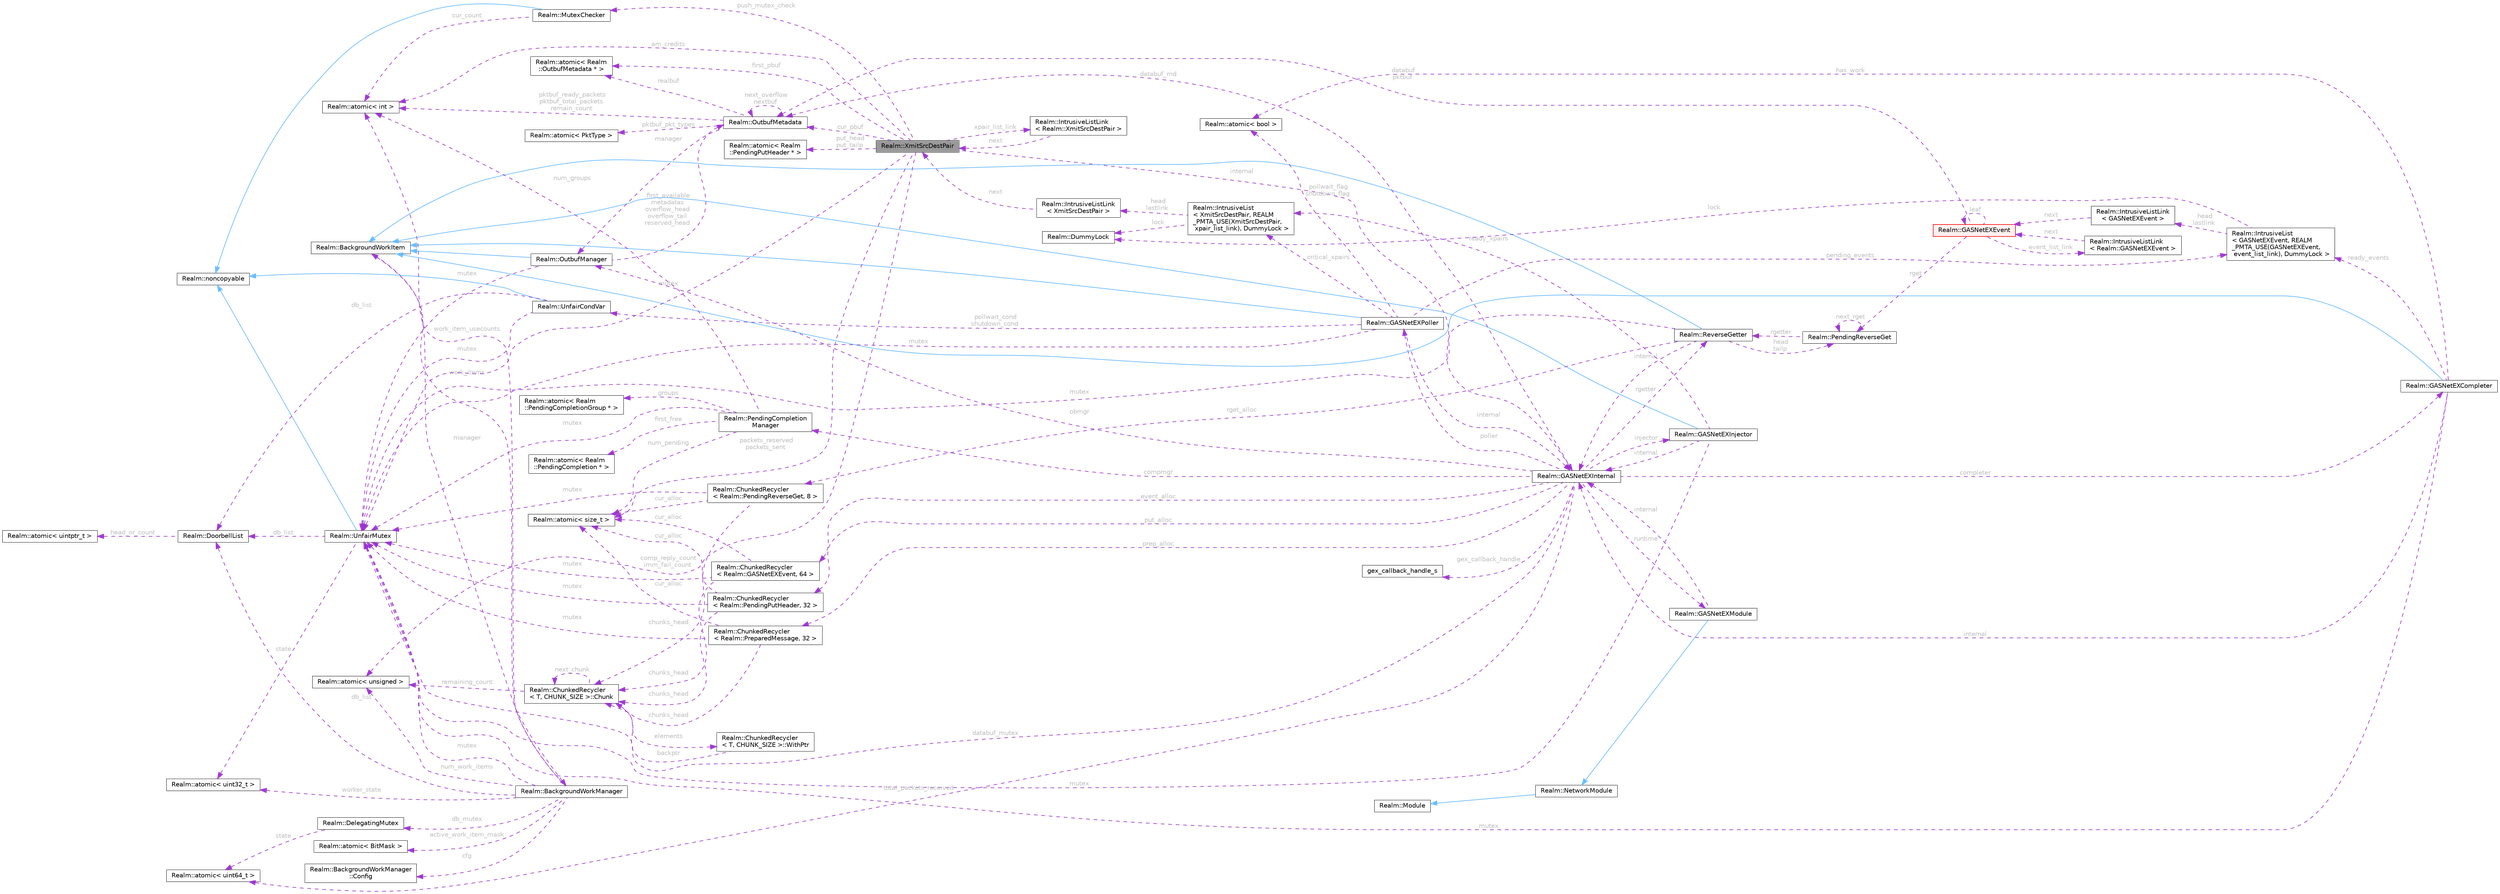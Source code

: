 digraph "Realm::XmitSrcDestPair"
{
 // LATEX_PDF_SIZE
  bgcolor="transparent";
  edge [fontname=Helvetica,fontsize=10,labelfontname=Helvetica,labelfontsize=10];
  node [fontname=Helvetica,fontsize=10,shape=box,height=0.2,width=0.4];
  rankdir="LR";
  Node1 [id="Node000001",label="Realm::XmitSrcDestPair",height=0.2,width=0.4,color="gray40", fillcolor="grey60", style="filled", fontcolor="black",tooltip=" "];
  Node2 -> Node1 [id="edge1_Node000001_Node000002",dir="back",color="darkorchid3",style="dashed",tooltip=" ",label=" xpair_list_link",fontcolor="grey" ];
  Node2 [id="Node000002",label="Realm::IntrusiveListLink\l\< Realm::XmitSrcDestPair \>",height=0.2,width=0.4,color="gray40", fillcolor="white", style="filled",URL="$structRealm_1_1IntrusiveListLink.html",tooltip=" "];
  Node1 -> Node2 [id="edge2_Node000002_Node000001",dir="back",color="darkorchid3",style="dashed",tooltip=" ",label=" next",fontcolor="grey" ];
  Node3 -> Node1 [id="edge3_Node000001_Node000003",dir="back",color="darkorchid3",style="dashed",tooltip=" ",label=" internal",fontcolor="grey" ];
  Node3 [id="Node000003",label="Realm::GASNetEXInternal",height=0.2,width=0.4,color="gray40", fillcolor="white", style="filled",URL="$classRealm_1_1GASNetEXInternal.html",tooltip=" "];
  Node4 -> Node3 [id="edge4_Node000003_Node000004",dir="back",color="darkorchid3",style="dashed",tooltip=" ",label=" runtime",fontcolor="grey" ];
  Node4 [id="Node000004",label="Realm::GASNetEXModule",height=0.2,width=0.4,color="gray40", fillcolor="white", style="filled",URL="$classRealm_1_1GASNetEXModule.html",tooltip=" "];
  Node5 -> Node4 [id="edge5_Node000004_Node000005",dir="back",color="steelblue1",style="solid",tooltip=" "];
  Node5 [id="Node000005",label="Realm::NetworkModule",height=0.2,width=0.4,color="gray40", fillcolor="white", style="filled",URL="$classRealm_1_1NetworkModule.html",tooltip=" "];
  Node6 -> Node5 [id="edge6_Node000005_Node000006",dir="back",color="steelblue1",style="solid",tooltip=" "];
  Node6 [id="Node000006",label="Realm::Module",height=0.2,width=0.4,color="gray40", fillcolor="white", style="filled",URL="$classRealm_1_1Module.html",tooltip=" "];
  Node3 -> Node4 [id="edge7_Node000004_Node000003",dir="back",color="darkorchid3",style="dashed",tooltip=" ",label=" internal",fontcolor="grey" ];
  Node7 -> Node3 [id="edge8_Node000003_Node000007",dir="back",color="darkorchid3",style="dashed",tooltip=" ",label=" poller",fontcolor="grey" ];
  Node7 [id="Node000007",label="Realm::GASNetEXPoller",height=0.2,width=0.4,color="gray40", fillcolor="white", style="filled",URL="$classRealm_1_1GASNetEXPoller.html",tooltip=" "];
  Node8 -> Node7 [id="edge9_Node000007_Node000008",dir="back",color="steelblue1",style="solid",tooltip=" "];
  Node8 [id="Node000008",label="Realm::BackgroundWorkItem",height=0.2,width=0.4,color="gray40", fillcolor="white", style="filled",URL="$classRealm_1_1BackgroundWorkItem.html",tooltip=" "];
  Node9 -> Node8 [id="edge10_Node000008_Node000009",dir="back",color="darkorchid3",style="dashed",tooltip=" ",label=" manager",fontcolor="grey" ];
  Node9 [id="Node000009",label="Realm::BackgroundWorkManager",height=0.2,width=0.4,color="gray40", fillcolor="white", style="filled",URL="$classRealm_1_1BackgroundWorkManager.html",tooltip=" "];
  Node10 -> Node9 [id="edge11_Node000009_Node000010",dir="back",color="darkorchid3",style="dashed",tooltip=" ",label=" cfg",fontcolor="grey" ];
  Node10 [id="Node000010",label="Realm::BackgroundWorkManager\l::Config",height=0.2,width=0.4,color="gray40", fillcolor="white", style="filled",URL="$structRealm_1_1BackgroundWorkManager_1_1Config.html",tooltip=" "];
  Node11 -> Node9 [id="edge12_Node000009_Node000011",dir="back",color="darkorchid3",style="dashed",tooltip=" ",label=" mutex",fontcolor="grey" ];
  Node11 [id="Node000011",label="Realm::UnfairMutex",height=0.2,width=0.4,color="gray40", fillcolor="white", style="filled",URL="$classRealm_1_1UnfairMutex.html",tooltip=" "];
  Node12 -> Node11 [id="edge13_Node000011_Node000012",dir="back",color="steelblue1",style="solid",tooltip=" "];
  Node12 [id="Node000012",label="Realm::noncopyable",height=0.2,width=0.4,color="gray40", fillcolor="white", style="filled",URL="$classRealm_1_1noncopyable.html",tooltip=" "];
  Node13 -> Node11 [id="edge14_Node000011_Node000013",dir="back",color="darkorchid3",style="dashed",tooltip=" ",label=" state",fontcolor="grey" ];
  Node13 [id="Node000013",label="Realm::atomic\< uint32_t \>",height=0.2,width=0.4,color="gray40", fillcolor="white", style="filled",URL="$classRealm_1_1atomic.html",tooltip=" "];
  Node14 -> Node11 [id="edge15_Node000011_Node000014",dir="back",color="darkorchid3",style="dashed",tooltip=" ",label=" db_list",fontcolor="grey" ];
  Node14 [id="Node000014",label="Realm::DoorbellList",height=0.2,width=0.4,color="gray40", fillcolor="white", style="filled",URL="$classRealm_1_1DoorbellList.html",tooltip=" "];
  Node15 -> Node14 [id="edge16_Node000014_Node000015",dir="back",color="darkorchid3",style="dashed",tooltip=" ",label=" head_or_count",fontcolor="grey" ];
  Node15 [id="Node000015",label="Realm::atomic\< uintptr_t \>",height=0.2,width=0.4,color="gray40", fillcolor="white", style="filled",URL="$classRealm_1_1atomic.html",tooltip=" "];
  Node16 -> Node9 [id="edge17_Node000009_Node000016",dir="back",color="darkorchid3",style="dashed",tooltip=" ",label=" num_work_items",fontcolor="grey" ];
  Node16 [id="Node000016",label="Realm::atomic\< unsigned \>",height=0.2,width=0.4,color="gray40", fillcolor="white", style="filled",URL="$classRealm_1_1atomic.html",tooltip=" "];
  Node17 -> Node9 [id="edge18_Node000009_Node000017",dir="back",color="darkorchid3",style="dashed",tooltip=" ",label=" active_work_item_mask",fontcolor="grey" ];
  Node17 [id="Node000017",label="Realm::atomic\< BitMask \>",height=0.2,width=0.4,color="gray40", fillcolor="white", style="filled",URL="$classRealm_1_1atomic.html",tooltip=" "];
  Node18 -> Node9 [id="edge19_Node000009_Node000018",dir="back",color="darkorchid3",style="dashed",tooltip=" ",label=" work_item_usecounts",fontcolor="grey" ];
  Node18 [id="Node000018",label="Realm::atomic\< int \>",height=0.2,width=0.4,color="gray40", fillcolor="white", style="filled",URL="$classRealm_1_1atomic.html",tooltip=" "];
  Node8 -> Node9 [id="edge20_Node000009_Node000008",dir="back",color="darkorchid3",style="dashed",tooltip=" ",label=" work_items",fontcolor="grey" ];
  Node13 -> Node9 [id="edge21_Node000009_Node000013",dir="back",color="darkorchid3",style="dashed",tooltip=" ",label=" worker_state",fontcolor="grey" ];
  Node19 -> Node9 [id="edge22_Node000009_Node000019",dir="back",color="darkorchid3",style="dashed",tooltip=" ",label=" db_mutex",fontcolor="grey" ];
  Node19 [id="Node000019",label="Realm::DelegatingMutex",height=0.2,width=0.4,color="gray40", fillcolor="white", style="filled",URL="$classRealm_1_1DelegatingMutex.html",tooltip=" "];
  Node20 -> Node19 [id="edge23_Node000019_Node000020",dir="back",color="darkorchid3",style="dashed",tooltip=" ",label=" state",fontcolor="grey" ];
  Node20 [id="Node000020",label="Realm::atomic\< uint64_t \>",height=0.2,width=0.4,color="gray40", fillcolor="white", style="filled",URL="$classRealm_1_1atomic.html",tooltip=" "];
  Node14 -> Node9 [id="edge24_Node000009_Node000014",dir="back",color="darkorchid3",style="dashed",tooltip=" ",label=" db_list",fontcolor="grey" ];
  Node3 -> Node7 [id="edge25_Node000007_Node000003",dir="back",color="darkorchid3",style="dashed",tooltip=" ",label=" internal",fontcolor="grey" ];
  Node11 -> Node7 [id="edge26_Node000007_Node000011",dir="back",color="darkorchid3",style="dashed",tooltip=" ",label=" mutex",fontcolor="grey" ];
  Node21 -> Node7 [id="edge27_Node000007_Node000021",dir="back",color="darkorchid3",style="dashed",tooltip=" ",label=" pollwait_flag\nshutdown_flag",fontcolor="grey" ];
  Node21 [id="Node000021",label="Realm::atomic\< bool \>",height=0.2,width=0.4,color="gray40", fillcolor="white", style="filled",URL="$classRealm_1_1atomic.html",tooltip=" "];
  Node22 -> Node7 [id="edge28_Node000007_Node000022",dir="back",color="darkorchid3",style="dashed",tooltip=" ",label=" pollwait_cond\nshutdown_cond",fontcolor="grey" ];
  Node22 [id="Node000022",label="Realm::UnfairCondVar",height=0.2,width=0.4,color="gray40", fillcolor="white", style="filled",URL="$classRealm_1_1UnfairCondVar.html",tooltip=" "];
  Node12 -> Node22 [id="edge29_Node000022_Node000012",dir="back",color="steelblue1",style="solid",tooltip=" "];
  Node11 -> Node22 [id="edge30_Node000022_Node000011",dir="back",color="darkorchid3",style="dashed",tooltip=" ",label=" mutex",fontcolor="grey" ];
  Node14 -> Node22 [id="edge31_Node000022_Node000014",dir="back",color="darkorchid3",style="dashed",tooltip=" ",label=" db_list",fontcolor="grey" ];
  Node23 -> Node7 [id="edge32_Node000007_Node000023",dir="back",color="darkorchid3",style="dashed",tooltip=" ",label=" critical_xpairs",fontcolor="grey" ];
  Node23 [id="Node000023",label="Realm::IntrusiveList\l\< XmitSrcDestPair, REALM\l_PMTA_USE(XmitSrcDestPair,\l xpair_list_link), DummyLock \>",height=0.2,width=0.4,color="gray40", fillcolor="white", style="filled",URL="$classRealm_1_1IntrusiveList.html",tooltip=" "];
  Node24 -> Node23 [id="edge33_Node000023_Node000024",dir="back",color="darkorchid3",style="dashed",tooltip=" ",label=" lock",fontcolor="grey" ];
  Node24 [id="Node000024",label="Realm::DummyLock",height=0.2,width=0.4,color="gray40", fillcolor="white", style="filled",URL="$classRealm_1_1DummyLock.html",tooltip=" "];
  Node25 -> Node23 [id="edge34_Node000023_Node000025",dir="back",color="darkorchid3",style="dashed",tooltip=" ",label=" head\nlastlink",fontcolor="grey" ];
  Node25 [id="Node000025",label="Realm::IntrusiveListLink\l\< XmitSrcDestPair \>",height=0.2,width=0.4,color="gray40", fillcolor="white", style="filled",URL="$structRealm_1_1IntrusiveListLink.html",tooltip=" "];
  Node1 -> Node25 [id="edge35_Node000025_Node000001",dir="back",color="darkorchid3",style="dashed",tooltip=" ",label=" next",fontcolor="grey" ];
  Node26 -> Node7 [id="edge36_Node000007_Node000026",dir="back",color="darkorchid3",style="dashed",tooltip=" ",label=" pending_events",fontcolor="grey" ];
  Node26 [id="Node000026",label="Realm::IntrusiveList\l\< GASNetEXEvent, REALM\l_PMTA_USE(GASNetEXEvent,\l event_list_link), DummyLock \>",height=0.2,width=0.4,color="gray40", fillcolor="white", style="filled",URL="$classRealm_1_1IntrusiveList.html",tooltip=" "];
  Node24 -> Node26 [id="edge37_Node000026_Node000024",dir="back",color="darkorchid3",style="dashed",tooltip=" ",label=" lock",fontcolor="grey" ];
  Node27 -> Node26 [id="edge38_Node000026_Node000027",dir="back",color="darkorchid3",style="dashed",tooltip=" ",label=" head\nlastlink",fontcolor="grey" ];
  Node27 [id="Node000027",label="Realm::IntrusiveListLink\l\< GASNetEXEvent \>",height=0.2,width=0.4,color="gray40", fillcolor="white", style="filled",URL="$structRealm_1_1IntrusiveListLink.html",tooltip=" "];
  Node28 -> Node27 [id="edge39_Node000027_Node000028",dir="back",color="darkorchid3",style="dashed",tooltip=" ",label=" next",fontcolor="grey" ];
  Node28 [id="Node000028",label="Realm::GASNetEXEvent",height=0.2,width=0.4,color="red", fillcolor="#FFF0F0", style="filled",URL="$classRealm_1_1GASNetEXEvent.html",tooltip=" "];
  Node29 -> Node28 [id="edge40_Node000028_Node000029",dir="back",color="darkorchid3",style="dashed",tooltip=" ",label=" event_list_link",fontcolor="grey" ];
  Node29 [id="Node000029",label="Realm::IntrusiveListLink\l\< Realm::GASNetEXEvent \>",height=0.2,width=0.4,color="gray40", fillcolor="white", style="filled",URL="$structRealm_1_1IntrusiveListLink.html",tooltip=" "];
  Node28 -> Node29 [id="edge41_Node000029_Node000028",dir="back",color="darkorchid3",style="dashed",tooltip=" ",label=" next",fontcolor="grey" ];
  Node35 -> Node28 [id="edge42_Node000028_Node000035",dir="back",color="darkorchid3",style="dashed",tooltip=" ",label=" databuf\npktbuf",fontcolor="grey" ];
  Node35 [id="Node000035",label="Realm::OutbufMetadata",height=0.2,width=0.4,color="gray40", fillcolor="white", style="filled",URL="$classRealm_1_1OutbufMetadata.html",tooltip=" "];
  Node36 -> Node35 [id="edge43_Node000035_Node000036",dir="back",color="darkorchid3",style="dashed",tooltip=" ",label=" manager",fontcolor="grey" ];
  Node36 [id="Node000036",label="Realm::OutbufManager",height=0.2,width=0.4,color="gray40", fillcolor="white", style="filled",URL="$classRealm_1_1OutbufManager.html",tooltip=" "];
  Node8 -> Node36 [id="edge44_Node000036_Node000008",dir="back",color="steelblue1",style="solid",tooltip=" "];
  Node35 -> Node36 [id="edge45_Node000036_Node000035",dir="back",color="darkorchid3",style="dashed",tooltip=" ",label=" first_available\nmetadatas\noverflow_head\noverflow_tail\nreserved_head",fontcolor="grey" ];
  Node11 -> Node36 [id="edge46_Node000036_Node000011",dir="back",color="darkorchid3",style="dashed",tooltip=" ",label=" mutex",fontcolor="grey" ];
  Node35 -> Node35 [id="edge47_Node000035_Node000035",dir="back",color="darkorchid3",style="dashed",tooltip=" ",label=" next_overflow\nnextbuf",fontcolor="grey" ];
  Node37 -> Node35 [id="edge48_Node000035_Node000037",dir="back",color="darkorchid3",style="dashed",tooltip=" ",label=" realbuf",fontcolor="grey" ];
  Node37 [id="Node000037",label="Realm::atomic\< Realm\l::OutbufMetadata * \>",height=0.2,width=0.4,color="gray40", fillcolor="white", style="filled",URL="$classRealm_1_1atomic.html",tooltip=" "];
  Node18 -> Node35 [id="edge49_Node000035_Node000018",dir="back",color="darkorchid3",style="dashed",tooltip=" ",label=" pktbuf_ready_packets\npktbuf_total_packets\nremain_count",fontcolor="grey" ];
  Node38 -> Node35 [id="edge50_Node000035_Node000038",dir="back",color="darkorchid3",style="dashed",tooltip=" ",label=" pktbuf_pkt_types",fontcolor="grey" ];
  Node38 [id="Node000038",label="Realm::atomic\< PktType \>",height=0.2,width=0.4,color="gray40", fillcolor="white", style="filled",URL="$classRealm_1_1atomic.html",tooltip=" "];
  Node39 -> Node28 [id="edge51_Node000028_Node000039",dir="back",color="darkorchid3",style="dashed",tooltip=" ",label=" rget",fontcolor="grey" ];
  Node39 [id="Node000039",label="Realm::PendingReverseGet",height=0.2,width=0.4,color="gray40", fillcolor="white", style="filled",URL="$structRealm_1_1PendingReverseGet.html",tooltip=" "];
  Node40 -> Node39 [id="edge52_Node000039_Node000040",dir="back",color="darkorchid3",style="dashed",tooltip=" ",label=" rgetter",fontcolor="grey" ];
  Node40 [id="Node000040",label="Realm::ReverseGetter",height=0.2,width=0.4,color="gray40", fillcolor="white", style="filled",URL="$classRealm_1_1ReverseGetter.html",tooltip=" "];
  Node8 -> Node40 [id="edge53_Node000040_Node000008",dir="back",color="steelblue1",style="solid",tooltip=" "];
  Node3 -> Node40 [id="edge54_Node000040_Node000003",dir="back",color="darkorchid3",style="dashed",tooltip=" ",label=" internal",fontcolor="grey" ];
  Node11 -> Node40 [id="edge55_Node000040_Node000011",dir="back",color="darkorchid3",style="dashed",tooltip=" ",label=" mutex",fontcolor="grey" ];
  Node39 -> Node40 [id="edge56_Node000040_Node000039",dir="back",color="darkorchid3",style="dashed",tooltip=" ",label=" head\ntailp",fontcolor="grey" ];
  Node41 -> Node40 [id="edge57_Node000040_Node000041",dir="back",color="darkorchid3",style="dashed",tooltip=" ",label=" rget_alloc",fontcolor="grey" ];
  Node41 [id="Node000041",label="Realm::ChunkedRecycler\l\< Realm::PendingReverseGet, 8 \>",height=0.2,width=0.4,color="gray40", fillcolor="white", style="filled",URL="$classRealm_1_1ChunkedRecycler.html",tooltip=" "];
  Node11 -> Node41 [id="edge58_Node000041_Node000011",dir="back",color="darkorchid3",style="dashed",tooltip=" ",label=" mutex",fontcolor="grey" ];
  Node42 -> Node41 [id="edge59_Node000041_Node000042",dir="back",color="darkorchid3",style="dashed",tooltip=" ",label=" chunks_head",fontcolor="grey" ];
  Node42 [id="Node000042",label="Realm::ChunkedRecycler\l\< T, CHUNK_SIZE \>::Chunk",height=0.2,width=0.4,color="gray40", fillcolor="white", style="filled",URL="$structRealm_1_1ChunkedRecycler_1_1Chunk.html",tooltip=" "];
  Node16 -> Node42 [id="edge60_Node000042_Node000016",dir="back",color="darkorchid3",style="dashed",tooltip=" ",label=" remaining_count",fontcolor="grey" ];
  Node42 -> Node42 [id="edge61_Node000042_Node000042",dir="back",color="darkorchid3",style="dashed",tooltip=" ",label=" next_chunk",fontcolor="grey" ];
  Node43 -> Node42 [id="edge62_Node000042_Node000043",dir="back",color="darkorchid3",style="dashed",tooltip=" ",label=" elements",fontcolor="grey" ];
  Node43 [id="Node000043",label="Realm::ChunkedRecycler\l\< T, CHUNK_SIZE \>::WithPtr",height=0.2,width=0.4,color="gray40", fillcolor="white", style="filled",URL="$structRealm_1_1ChunkedRecycler_1_1WithPtr.html",tooltip=" "];
  Node42 -> Node43 [id="edge63_Node000043_Node000042",dir="back",color="darkorchid3",style="dashed",tooltip=" ",label=" backptr",fontcolor="grey" ];
  Node34 -> Node41 [id="edge64_Node000041_Node000034",dir="back",color="darkorchid3",style="dashed",tooltip=" ",label=" cur_alloc",fontcolor="grey" ];
  Node34 [id="Node000034",label="Realm::atomic\< size_t \>",height=0.2,width=0.4,color="gray40", fillcolor="white", style="filled",URL="$classRealm_1_1atomic.html",tooltip=" "];
  Node39 -> Node39 [id="edge65_Node000039_Node000039",dir="back",color="darkorchid3",style="dashed",tooltip=" ",label=" next_rget",fontcolor="grey" ];
  Node28 -> Node28 [id="edge66_Node000028_Node000028",dir="back",color="darkorchid3",style="dashed",tooltip=" ",label=" leaf",fontcolor="grey" ];
  Node46 -> Node3 [id="edge67_Node000003_Node000046",dir="back",color="darkorchid3",style="dashed",tooltip=" ",label=" injector",fontcolor="grey" ];
  Node46 [id="Node000046",label="Realm::GASNetEXInjector",height=0.2,width=0.4,color="gray40", fillcolor="white", style="filled",URL="$classRealm_1_1GASNetEXInjector.html",tooltip=" "];
  Node8 -> Node46 [id="edge68_Node000046_Node000008",dir="back",color="steelblue1",style="solid",tooltip=" "];
  Node3 -> Node46 [id="edge69_Node000046_Node000003",dir="back",color="darkorchid3",style="dashed",tooltip=" ",label=" internal",fontcolor="grey" ];
  Node11 -> Node46 [id="edge70_Node000046_Node000011",dir="back",color="darkorchid3",style="dashed",tooltip=" ",label=" mutex",fontcolor="grey" ];
  Node23 -> Node46 [id="edge71_Node000046_Node000023",dir="back",color="darkorchid3",style="dashed",tooltip=" ",label=" ready_xpairs",fontcolor="grey" ];
  Node47 -> Node3 [id="edge72_Node000003_Node000047",dir="back",color="darkorchid3",style="dashed",tooltip=" ",label=" completer",fontcolor="grey" ];
  Node47 [id="Node000047",label="Realm::GASNetEXCompleter",height=0.2,width=0.4,color="gray40", fillcolor="white", style="filled",URL="$classRealm_1_1GASNetEXCompleter.html",tooltip=" "];
  Node8 -> Node47 [id="edge73_Node000047_Node000008",dir="back",color="steelblue1",style="solid",tooltip=" "];
  Node3 -> Node47 [id="edge74_Node000047_Node000003",dir="back",color="darkorchid3",style="dashed",tooltip=" ",label=" internal",fontcolor="grey" ];
  Node11 -> Node47 [id="edge75_Node000047_Node000011",dir="back",color="darkorchid3",style="dashed",tooltip=" ",label=" mutex",fontcolor="grey" ];
  Node21 -> Node47 [id="edge76_Node000047_Node000021",dir="back",color="darkorchid3",style="dashed",tooltip=" ",label=" has_work",fontcolor="grey" ];
  Node26 -> Node47 [id="edge77_Node000047_Node000026",dir="back",color="darkorchid3",style="dashed",tooltip=" ",label=" ready_events",fontcolor="grey" ];
  Node40 -> Node3 [id="edge78_Node000003_Node000040",dir="back",color="darkorchid3",style="dashed",tooltip=" ",label=" rgetter",fontcolor="grey" ];
  Node31 -> Node3 [id="edge79_Node000003_Node000031",dir="back",color="darkorchid3",style="dashed",tooltip=" ",label=" compmgr",fontcolor="grey" ];
  Node31 [id="Node000031",label="Realm::PendingCompletion\lManager",height=0.2,width=0.4,color="gray40", fillcolor="white", style="filled",URL="$classRealm_1_1PendingCompletionManager.html",tooltip=" "];
  Node11 -> Node31 [id="edge80_Node000031_Node000011",dir="back",color="darkorchid3",style="dashed",tooltip=" ",label=" mutex",fontcolor="grey" ];
  Node32 -> Node31 [id="edge81_Node000031_Node000032",dir="back",color="darkorchid3",style="dashed",tooltip=" ",label=" first_free",fontcolor="grey" ];
  Node32 [id="Node000032",label="Realm::atomic\< Realm\l::PendingCompletion * \>",height=0.2,width=0.4,color="gray40", fillcolor="white", style="filled",URL="$classRealm_1_1atomic.html",tooltip=" "];
  Node18 -> Node31 [id="edge82_Node000031_Node000018",dir="back",color="darkorchid3",style="dashed",tooltip=" ",label=" num_groups",fontcolor="grey" ];
  Node33 -> Node31 [id="edge83_Node000031_Node000033",dir="back",color="darkorchid3",style="dashed",tooltip=" ",label=" groups",fontcolor="grey" ];
  Node33 [id="Node000033",label="Realm::atomic\< Realm\l::PendingCompletionGroup * \>",height=0.2,width=0.4,color="gray40", fillcolor="white", style="filled",URL="$classRealm_1_1atomic.html",tooltip=" "];
  Node34 -> Node31 [id="edge84_Node000031_Node000034",dir="back",color="darkorchid3",style="dashed",tooltip=" ",label=" num_pending",fontcolor="grey" ];
  Node36 -> Node3 [id="edge85_Node000003_Node000036",dir="back",color="darkorchid3",style="dashed",tooltip=" ",label=" obmgr",fontcolor="grey" ];
  Node20 -> Node3 [id="edge86_Node000003_Node000020",dir="back",color="darkorchid3",style="dashed",tooltip=" ",label=" total_packets_received",fontcolor="grey" ];
  Node11 -> Node3 [id="edge87_Node000003_Node000011",dir="back",color="darkorchid3",style="dashed",tooltip=" ",label=" databuf_mutex",fontcolor="grey" ];
  Node35 -> Node3 [id="edge88_Node000003_Node000035",dir="back",color="darkorchid3",style="dashed",tooltip=" ",label=" databuf_md",fontcolor="grey" ];
  Node48 -> Node3 [id="edge89_Node000003_Node000048",dir="back",color="darkorchid3",style="dashed",tooltip=" ",label=" gex_callback_handle",fontcolor="grey" ];
  Node48 [id="Node000048",label="gex_callback_handle_s",height=0.2,width=0.4,color="gray40", fillcolor="white", style="filled",URL="$structgex__callback__handle__s.html",tooltip=" "];
  Node49 -> Node3 [id="edge90_Node000003_Node000049",dir="back",color="darkorchid3",style="dashed",tooltip=" ",label=" event_alloc",fontcolor="grey" ];
  Node49 [id="Node000049",label="Realm::ChunkedRecycler\l\< Realm::GASNetEXEvent, 64 \>",height=0.2,width=0.4,color="gray40", fillcolor="white", style="filled",URL="$classRealm_1_1ChunkedRecycler.html",tooltip=" "];
  Node11 -> Node49 [id="edge91_Node000049_Node000011",dir="back",color="darkorchid3",style="dashed",tooltip=" ",label=" mutex",fontcolor="grey" ];
  Node42 -> Node49 [id="edge92_Node000049_Node000042",dir="back",color="darkorchid3",style="dashed",tooltip=" ",label=" chunks_head",fontcolor="grey" ];
  Node34 -> Node49 [id="edge93_Node000049_Node000034",dir="back",color="darkorchid3",style="dashed",tooltip=" ",label=" cur_alloc",fontcolor="grey" ];
  Node50 -> Node3 [id="edge94_Node000003_Node000050",dir="back",color="darkorchid3",style="dashed",tooltip=" ",label=" prep_alloc",fontcolor="grey" ];
  Node50 [id="Node000050",label="Realm::ChunkedRecycler\l\< Realm::PreparedMessage, 32 \>",height=0.2,width=0.4,color="gray40", fillcolor="white", style="filled",URL="$classRealm_1_1ChunkedRecycler.html",tooltip=" "];
  Node11 -> Node50 [id="edge95_Node000050_Node000011",dir="back",color="darkorchid3",style="dashed",tooltip=" ",label=" mutex",fontcolor="grey" ];
  Node42 -> Node50 [id="edge96_Node000050_Node000042",dir="back",color="darkorchid3",style="dashed",tooltip=" ",label=" chunks_head",fontcolor="grey" ];
  Node34 -> Node50 [id="edge97_Node000050_Node000034",dir="back",color="darkorchid3",style="dashed",tooltip=" ",label=" cur_alloc",fontcolor="grey" ];
  Node51 -> Node3 [id="edge98_Node000003_Node000051",dir="back",color="darkorchid3",style="dashed",tooltip=" ",label=" put_alloc",fontcolor="grey" ];
  Node51 [id="Node000051",label="Realm::ChunkedRecycler\l\< Realm::PendingPutHeader, 32 \>",height=0.2,width=0.4,color="gray40", fillcolor="white", style="filled",URL="$classRealm_1_1ChunkedRecycler.html",tooltip=" "];
  Node11 -> Node51 [id="edge99_Node000051_Node000011",dir="back",color="darkorchid3",style="dashed",tooltip=" ",label=" mutex",fontcolor="grey" ];
  Node42 -> Node51 [id="edge100_Node000051_Node000042",dir="back",color="darkorchid3",style="dashed",tooltip=" ",label=" chunks_head",fontcolor="grey" ];
  Node34 -> Node51 [id="edge101_Node000051_Node000034",dir="back",color="darkorchid3",style="dashed",tooltip=" ",label=" cur_alloc",fontcolor="grey" ];
  Node34 -> Node1 [id="edge102_Node000001_Node000034",dir="back",color="darkorchid3",style="dashed",tooltip=" ",label=" packets_reserved\npackets_sent",fontcolor="grey" ];
  Node11 -> Node1 [id="edge103_Node000001_Node000011",dir="back",color="darkorchid3",style="dashed",tooltip=" ",label=" mutex",fontcolor="grey" ];
  Node52 -> Node1 [id="edge104_Node000001_Node000052",dir="back",color="darkorchid3",style="dashed",tooltip=" ",label=" push_mutex_check",fontcolor="grey" ];
  Node52 [id="Node000052",label="Realm::MutexChecker",height=0.2,width=0.4,color="gray40", fillcolor="white", style="filled",URL="$classRealm_1_1MutexChecker.html",tooltip=" "];
  Node12 -> Node52 [id="edge105_Node000052_Node000012",dir="back",color="steelblue1",style="solid",tooltip=" "];
  Node18 -> Node52 [id="edge106_Node000052_Node000018",dir="back",color="darkorchid3",style="dashed",tooltip=" ",label=" cur_count",fontcolor="grey" ];
  Node37 -> Node1 [id="edge107_Node000001_Node000037",dir="back",color="darkorchid3",style="dashed",tooltip=" ",label=" first_pbuf",fontcolor="grey" ];
  Node35 -> Node1 [id="edge108_Node000001_Node000035",dir="back",color="darkorchid3",style="dashed",tooltip=" ",label=" cur_pbuf",fontcolor="grey" ];
  Node16 -> Node1 [id="edge109_Node000001_Node000016",dir="back",color="darkorchid3",style="dashed",tooltip=" ",label=" comp_reply_count\nimm_fail_count",fontcolor="grey" ];
  Node45 -> Node1 [id="edge110_Node000001_Node000045",dir="back",color="darkorchid3",style="dashed",tooltip=" ",label=" put_head\nput_tailp",fontcolor="grey" ];
  Node45 [id="Node000045",label="Realm::atomic\< Realm\l::PendingPutHeader * \>",height=0.2,width=0.4,color="gray40", fillcolor="white", style="filled",URL="$classRealm_1_1atomic.html",tooltip=" "];
  Node18 -> Node1 [id="edge111_Node000001_Node000018",dir="back",color="darkorchid3",style="dashed",tooltip=" ",label=" am_credits",fontcolor="grey" ];
}
